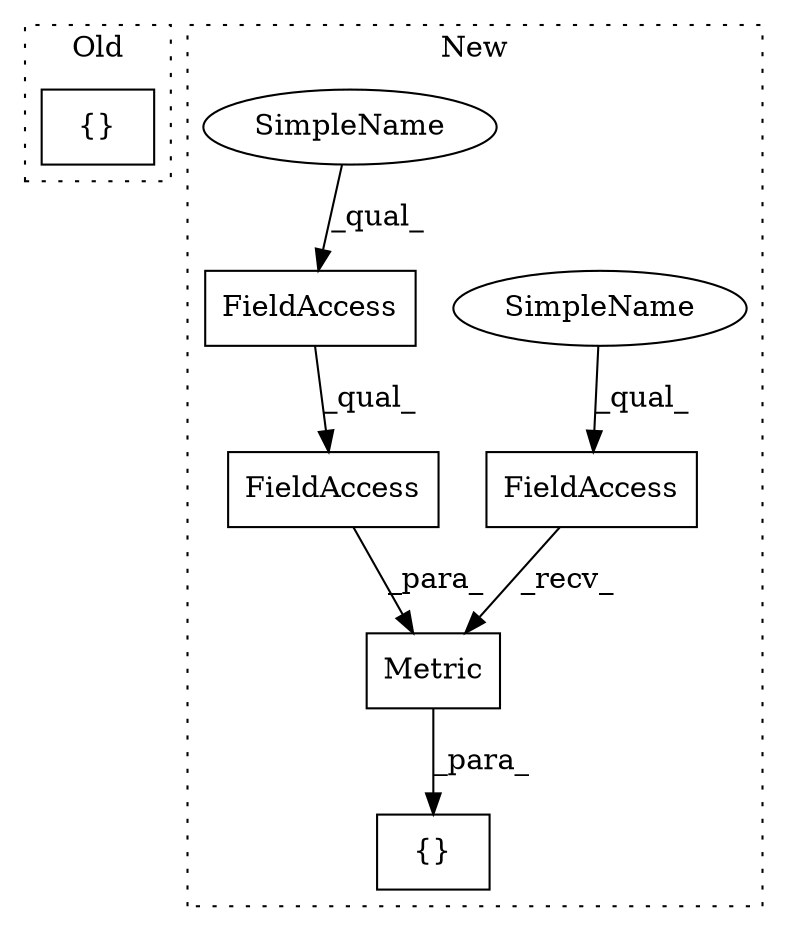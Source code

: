 digraph G {
subgraph cluster0 {
1 [label="{}" a="4" s="4678,4774" l="1,1" shape="box"];
label = "Old";
style="dotted";
}
subgraph cluster1 {
2 [label="Metric" a="32" s="3868,3900" l="7,1" shape="box"];
3 [label="{}" a="4" s="3850,4024" l="1,1" shape="box"];
4 [label="FieldAccess" a="22" s="3851" l="16" shape="box"];
5 [label="FieldAccess" a="22" s="3875" l="16" shape="box"];
6 [label="FieldAccess" a="22" s="3875" l="25" shape="box"];
7 [label="SimpleName" a="42" s="3851" l="8" shape="ellipse"];
8 [label="SimpleName" a="42" s="3875" l="8" shape="ellipse"];
label = "New";
style="dotted";
}
2 -> 3 [label="_para_"];
4 -> 2 [label="_recv_"];
5 -> 6 [label="_qual_"];
6 -> 2 [label="_para_"];
7 -> 4 [label="_qual_"];
8 -> 5 [label="_qual_"];
}